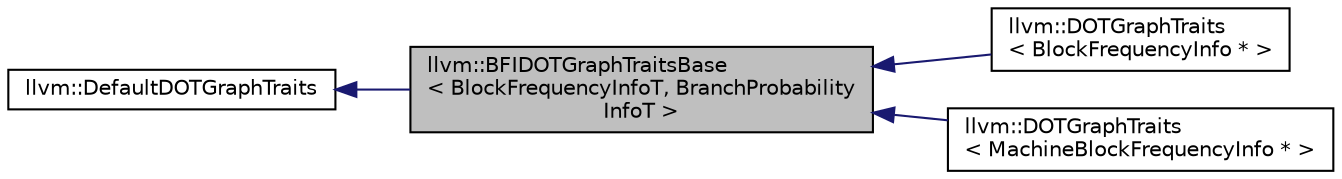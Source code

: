 digraph "llvm::BFIDOTGraphTraitsBase&lt; BlockFrequencyInfoT, BranchProbabilityInfoT &gt;"
{
 // LATEX_PDF_SIZE
  bgcolor="transparent";
  edge [fontname="Helvetica",fontsize="10",labelfontname="Helvetica",labelfontsize="10"];
  node [fontname="Helvetica",fontsize="10",shape="box"];
  rankdir="LR";
  Node1 [label="llvm::BFIDOTGraphTraitsBase\l\< BlockFrequencyInfoT, BranchProbability\lInfoT \>",height=0.2,width=0.4,color="black", fillcolor="grey75", style="filled", fontcolor="black",tooltip=" "];
  Node2 -> Node1 [dir="back",color="midnightblue",fontsize="10",style="solid",fontname="Helvetica"];
  Node2 [label="llvm::DefaultDOTGraphTraits",height=0.2,width=0.4,color="black",URL="$structllvm_1_1DefaultDOTGraphTraits.html",tooltip="DefaultDOTGraphTraits - This class provides the default implementations of all of the DOTGraphTraits ..."];
  Node1 -> Node3 [dir="back",color="midnightblue",fontsize="10",style="solid",fontname="Helvetica"];
  Node3 [label="llvm::DOTGraphTraits\l\< BlockFrequencyInfo * \>",height=0.2,width=0.4,color="black",URL="$structllvm_1_1DOTGraphTraits_3_01BlockFrequencyInfo_01_5_01_4.html",tooltip=" "];
  Node1 -> Node4 [dir="back",color="midnightblue",fontsize="10",style="solid",fontname="Helvetica"];
  Node4 [label="llvm::DOTGraphTraits\l\< MachineBlockFrequencyInfo * \>",height=0.2,width=0.4,color="black",URL="$structllvm_1_1DOTGraphTraits_3_01MachineBlockFrequencyInfo_01_5_01_4.html",tooltip=" "];
}
